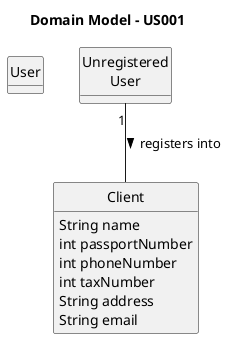 @startuml
skinparam monochrome true
skinparam packageStyle rectangle
skinparam shadowing false

'left to right direction

skinparam classAttributeIconSize 0

hide circle
hide methods

title Domain Model - US001

class User {
}

class Client {
String name
 int passportNumber
  int phoneNumber
  int taxNumber
   String address
    String email
}


Unregistered\nUser  "1" -- Client : registers into >

@enduml